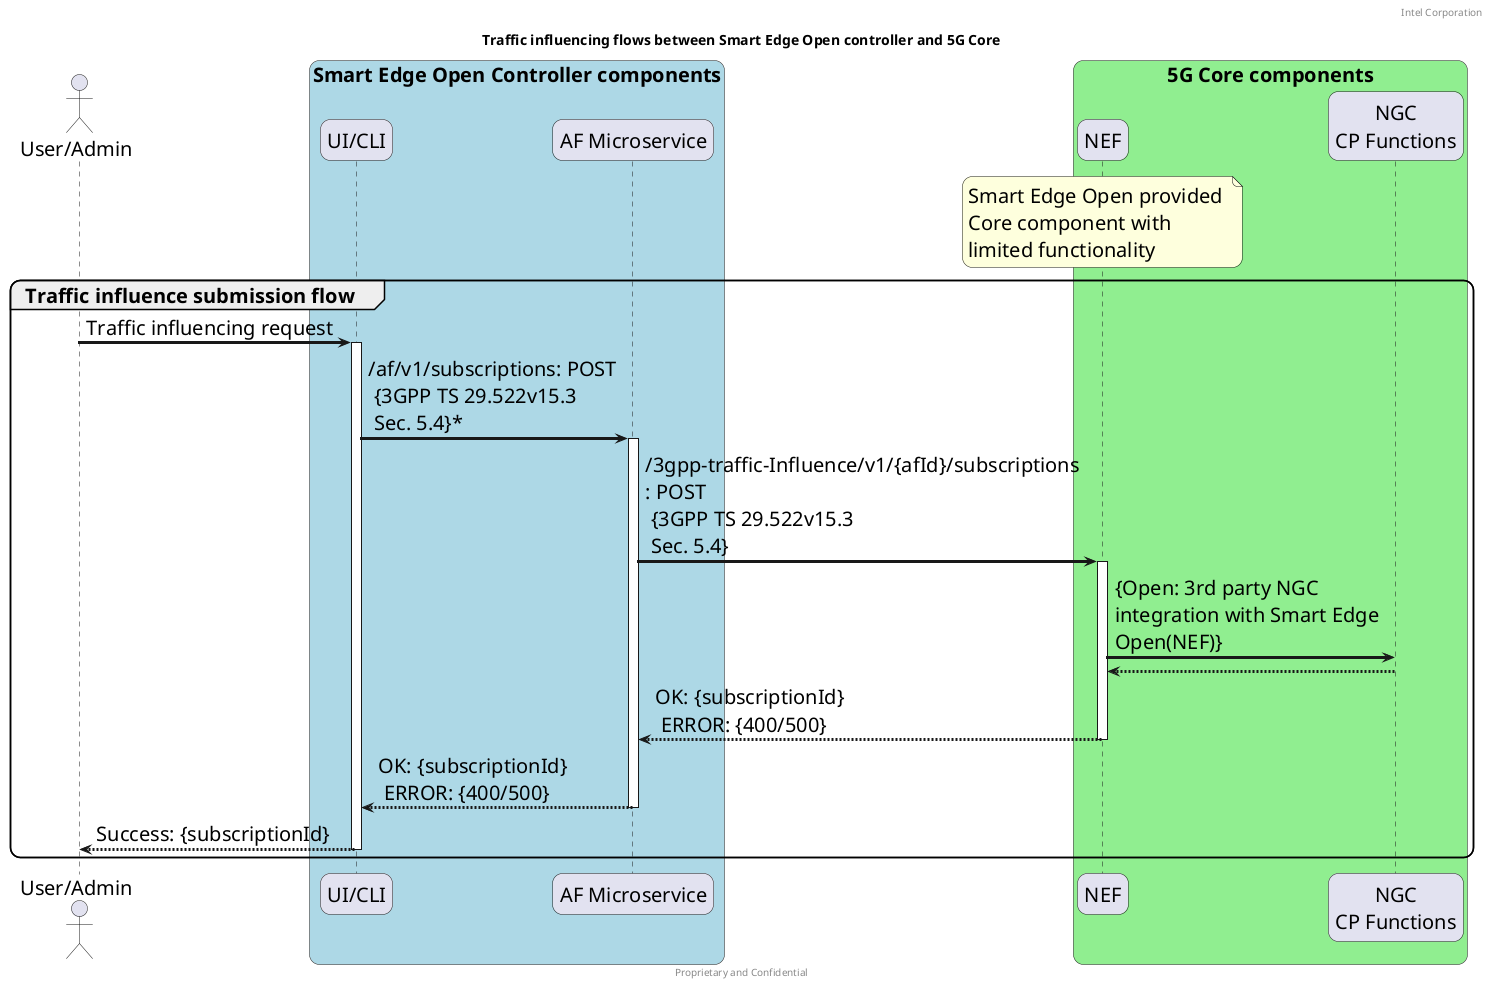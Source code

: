 @startuml
/' SPDX-License-Identifier: Apache-2.0
   Copyright (c) 2020 Intel Corporation
'/
skinparam monochrome false
skinparam roundcorner 20
skinparam defaultFontName "Intel Clear"
skinparam defaultFontSize 20
skinparam maxmessagesize 300
skinparam sequenceArrowThickness 3

header Intel Corporation
footer Proprietary and Confidential
title Traffic influencing flows between Smart Edge Open controller and 5G Core

actor "User/Admin" as user
box "Smart Edge Open Controller components" #LightBlue
    participant "UI/CLI" as cnca 
    participant "AF Microservice" as af
end box
box "5G Core components" #LightGreen
    participant "NEF" as nef
    note over nef 
        Smart Edge Open provided 
        Core component with 
        limited functionality
    end note
    participant "NGC\nCP Functions" as ngccp
end box

group Traffic influence submission flow
    user -> cnca : Traffic influencing request
    activate cnca
    cnca -> af : /af/v1/subscriptions: POST \n {3GPP TS 29.522v15.3 \n Sec. 5.4}*
    activate af
    af -> nef : /3gpp-traffic-Influence/v1/{afId}/subscriptions : POST \n {3GPP TS 29.522v15.3 \n Sec. 5.4} 
    activate nef
    
    nef -> ngccp : {Open: 3rd party NGC integration with Smart Edge Open(NEF)}
    ngccp --> nef :
    nef --> af : OK: {subscriptionId} \n ERROR: {400/500}
    deactivate nef
    af --> cnca :  OK: {subscriptionId} \n ERROR: {400/500}
    deactivate af
    cnca --> user : Success: {subscriptionId} 
    deactivate cnca 
end group 

@enduml

